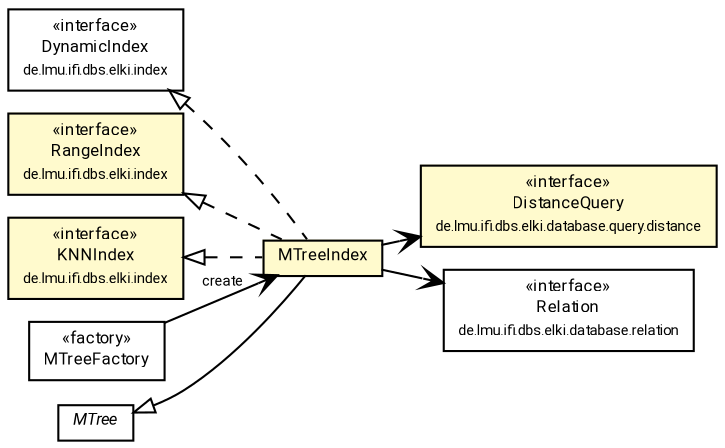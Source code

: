 #!/usr/local/bin/dot
#
# Class diagram 
# Generated by UMLGraph version R5_7_2-60-g0e99a6 (http://www.spinellis.gr/umlgraph/)
#

digraph G {
	graph [fontnames="svg"]
	edge [fontname="Roboto",fontsize=7,labelfontname="Roboto",labelfontsize=7,color="black"];
	node [fontname="Roboto",fontcolor="black",fontsize=8,shape=plaintext,margin=0,width=0,height=0];
	nodesep=0.15;
	ranksep=0.25;
	rankdir=LR;
	// de.lmu.ifi.dbs.elki.index.DynamicIndex
	c6708332 [label=<<table title="de.lmu.ifi.dbs.elki.index.DynamicIndex" border="0" cellborder="1" cellspacing="0" cellpadding="2" href="../../../../DynamicIndex.html" target="_parent">
		<tr><td><table border="0" cellspacing="0" cellpadding="1">
		<tr><td align="center" balign="center"> &#171;interface&#187; </td></tr>
		<tr><td align="center" balign="center"> <font face="Roboto">DynamicIndex</font> </td></tr>
		<tr><td align="center" balign="center"> <font face="Roboto" point-size="7.0">de.lmu.ifi.dbs.elki.index</font> </td></tr>
		</table></td></tr>
		</table>>, URL="../../../../DynamicIndex.html"];
	// de.lmu.ifi.dbs.elki.index.RangeIndex<O>
	c6708334 [label=<<table title="de.lmu.ifi.dbs.elki.index.RangeIndex" border="0" cellborder="1" cellspacing="0" cellpadding="2" bgcolor="LemonChiffon" href="../../../../RangeIndex.html" target="_parent">
		<tr><td><table border="0" cellspacing="0" cellpadding="1">
		<tr><td align="center" balign="center"> &#171;interface&#187; </td></tr>
		<tr><td align="center" balign="center"> <font face="Roboto">RangeIndex</font> </td></tr>
		<tr><td align="center" balign="center"> <font face="Roboto" point-size="7.0">de.lmu.ifi.dbs.elki.index</font> </td></tr>
		</table></td></tr>
		</table>>, URL="../../../../RangeIndex.html"];
	// de.lmu.ifi.dbs.elki.index.KNNIndex<O>
	c6708338 [label=<<table title="de.lmu.ifi.dbs.elki.index.KNNIndex" border="0" cellborder="1" cellspacing="0" cellpadding="2" bgcolor="LemonChiffon" href="../../../../KNNIndex.html" target="_parent">
		<tr><td><table border="0" cellspacing="0" cellpadding="1">
		<tr><td align="center" balign="center"> &#171;interface&#187; </td></tr>
		<tr><td align="center" balign="center"> <font face="Roboto">KNNIndex</font> </td></tr>
		<tr><td align="center" balign="center"> <font face="Roboto" point-size="7.0">de.lmu.ifi.dbs.elki.index</font> </td></tr>
		</table></td></tr>
		</table>>, URL="../../../../KNNIndex.html"];
	// de.lmu.ifi.dbs.elki.database.query.distance.DistanceQuery<O>
	c6708363 [label=<<table title="de.lmu.ifi.dbs.elki.database.query.distance.DistanceQuery" border="0" cellborder="1" cellspacing="0" cellpadding="2" bgcolor="LemonChiffon" href="../../../../../database/query/distance/DistanceQuery.html" target="_parent">
		<tr><td><table border="0" cellspacing="0" cellpadding="1">
		<tr><td align="center" balign="center"> &#171;interface&#187; </td></tr>
		<tr><td align="center" balign="center"> <font face="Roboto">DistanceQuery</font> </td></tr>
		<tr><td align="center" balign="center"> <font face="Roboto" point-size="7.0">de.lmu.ifi.dbs.elki.database.query.distance</font> </td></tr>
		</table></td></tr>
		</table>>, URL="../../../../../database/query/distance/DistanceQuery.html"];
	// de.lmu.ifi.dbs.elki.database.relation.Relation<O>
	c6708380 [label=<<table title="de.lmu.ifi.dbs.elki.database.relation.Relation" border="0" cellborder="1" cellspacing="0" cellpadding="2" href="../../../../../database/relation/Relation.html" target="_parent">
		<tr><td><table border="0" cellspacing="0" cellpadding="1">
		<tr><td align="center" balign="center"> &#171;interface&#187; </td></tr>
		<tr><td align="center" balign="center"> <font face="Roboto">Relation</font> </td></tr>
		<tr><td align="center" balign="center"> <font face="Roboto" point-size="7.0">de.lmu.ifi.dbs.elki.database.relation</font> </td></tr>
		</table></td></tr>
		</table>>, URL="../../../../../database/relation/Relation.html"];
	// de.lmu.ifi.dbs.elki.index.tree.metrical.mtreevariants.mtree.MTreeIndex<O>
	c6709607 [label=<<table title="de.lmu.ifi.dbs.elki.index.tree.metrical.mtreevariants.mtree.MTreeIndex" border="0" cellborder="1" cellspacing="0" cellpadding="2" bgcolor="lemonChiffon" href="MTreeIndex.html" target="_parent">
		<tr><td><table border="0" cellspacing="0" cellpadding="1">
		<tr><td align="center" balign="center"> <font face="Roboto">MTreeIndex</font> </td></tr>
		</table></td></tr>
		</table>>, URL="MTreeIndex.html"];
	// de.lmu.ifi.dbs.elki.index.tree.metrical.mtreevariants.mtree.MTreeFactory<O>
	c6709609 [label=<<table title="de.lmu.ifi.dbs.elki.index.tree.metrical.mtreevariants.mtree.MTreeFactory" border="0" cellborder="1" cellspacing="0" cellpadding="2" href="MTreeFactory.html" target="_parent">
		<tr><td><table border="0" cellspacing="0" cellpadding="1">
		<tr><td align="center" balign="center"> &#171;factory&#187; </td></tr>
		<tr><td align="center" balign="center"> <font face="Roboto">MTreeFactory</font> </td></tr>
		</table></td></tr>
		</table>>, URL="MTreeFactory.html"];
	// de.lmu.ifi.dbs.elki.index.tree.metrical.mtreevariants.mtree.MTree<O>
	c6709611 [label=<<table title="de.lmu.ifi.dbs.elki.index.tree.metrical.mtreevariants.mtree.MTree" border="0" cellborder="1" cellspacing="0" cellpadding="2" href="MTree.html" target="_parent">
		<tr><td><table border="0" cellspacing="0" cellpadding="1">
		<tr><td align="center" balign="center"> <font face="Roboto"><i>MTree</i></font> </td></tr>
		</table></td></tr>
		</table>>, URL="MTree.html"];
	// de.lmu.ifi.dbs.elki.index.tree.metrical.mtreevariants.mtree.MTreeIndex<O> extends de.lmu.ifi.dbs.elki.index.tree.metrical.mtreevariants.mtree.MTree<O>
	c6709611 -> c6709607 [arrowtail=empty,dir=back,weight=10];
	// de.lmu.ifi.dbs.elki.index.tree.metrical.mtreevariants.mtree.MTreeIndex<O> implements de.lmu.ifi.dbs.elki.index.RangeIndex<O>
	c6708334 -> c6709607 [arrowtail=empty,style=dashed,dir=back,weight=9];
	// de.lmu.ifi.dbs.elki.index.tree.metrical.mtreevariants.mtree.MTreeIndex<O> implements de.lmu.ifi.dbs.elki.index.KNNIndex<O>
	c6708338 -> c6709607 [arrowtail=empty,style=dashed,dir=back,weight=9];
	// de.lmu.ifi.dbs.elki.index.tree.metrical.mtreevariants.mtree.MTreeIndex<O> implements de.lmu.ifi.dbs.elki.index.DynamicIndex
	c6708332 -> c6709607 [arrowtail=empty,style=dashed,dir=back,weight=9];
	// de.lmu.ifi.dbs.elki.index.tree.metrical.mtreevariants.mtree.MTreeFactory<O> navassoc de.lmu.ifi.dbs.elki.index.tree.metrical.mtreevariants.mtree.MTreeIndex<O>
	c6709609 -> c6709607 [arrowhead=open,weight=1,label="create"];
	// de.lmu.ifi.dbs.elki.index.tree.metrical.mtreevariants.mtree.MTreeIndex<O> navassoc de.lmu.ifi.dbs.elki.database.relation.Relation<O>
	c6709607 -> c6708380 [arrowhead=open,weight=1];
	// de.lmu.ifi.dbs.elki.index.tree.metrical.mtreevariants.mtree.MTreeIndex<O> navassoc de.lmu.ifi.dbs.elki.database.query.distance.DistanceQuery<O>
	c6709607 -> c6708363 [arrowhead=open,weight=1];
}

